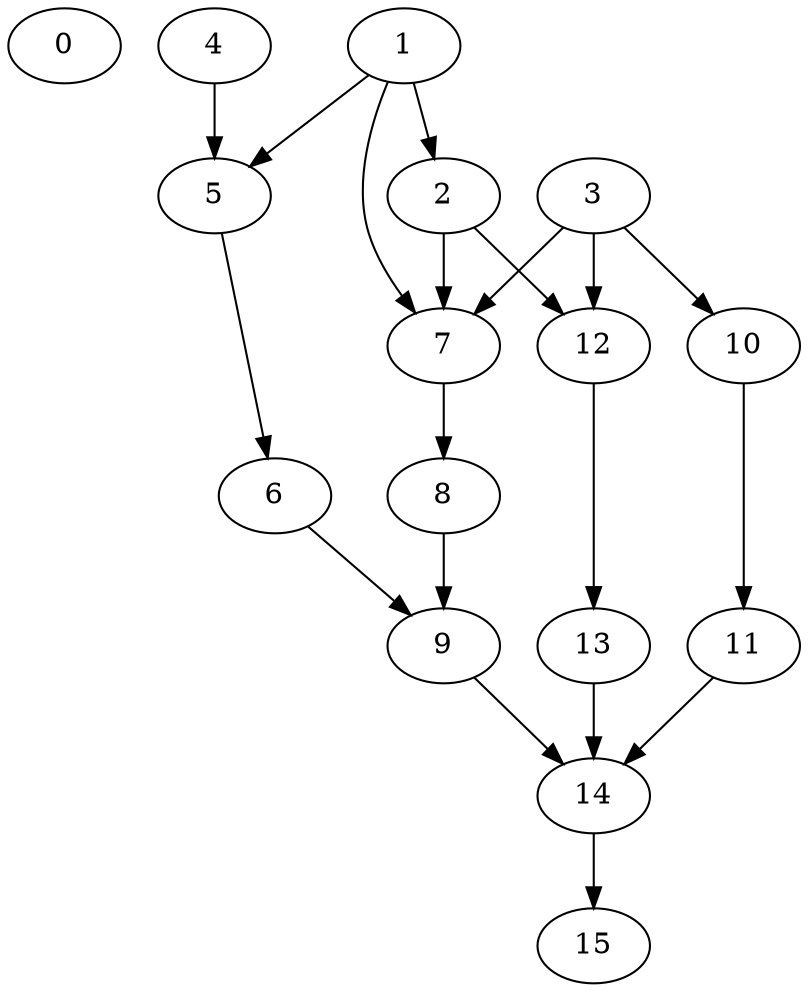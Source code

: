 digraph G {
0;
1;
2;
3;
4;
5;
6;
7;
8;
9;
10;
11;
12;
13;
14;
15;
1->5  [weight=1];
1->7  [weight=0.5];
1->2  [weight=1.5];
2->7  [weight=2.5];
2->12  [weight=1];
3->7  [weight=1];
3->10  [weight=1];
3->12  [weight=1];
4->5  [weight=1];
5->6  [weight=1];
6->9  [weight=1];
7->8  [weight=1];
8->9  [weight=1];
9->14  [weight=1];
10->11  [weight=1];
11->14  [weight=1];
12->13  [weight=1];
13->14  [weight=1];
14->15  [weight=1];
}
